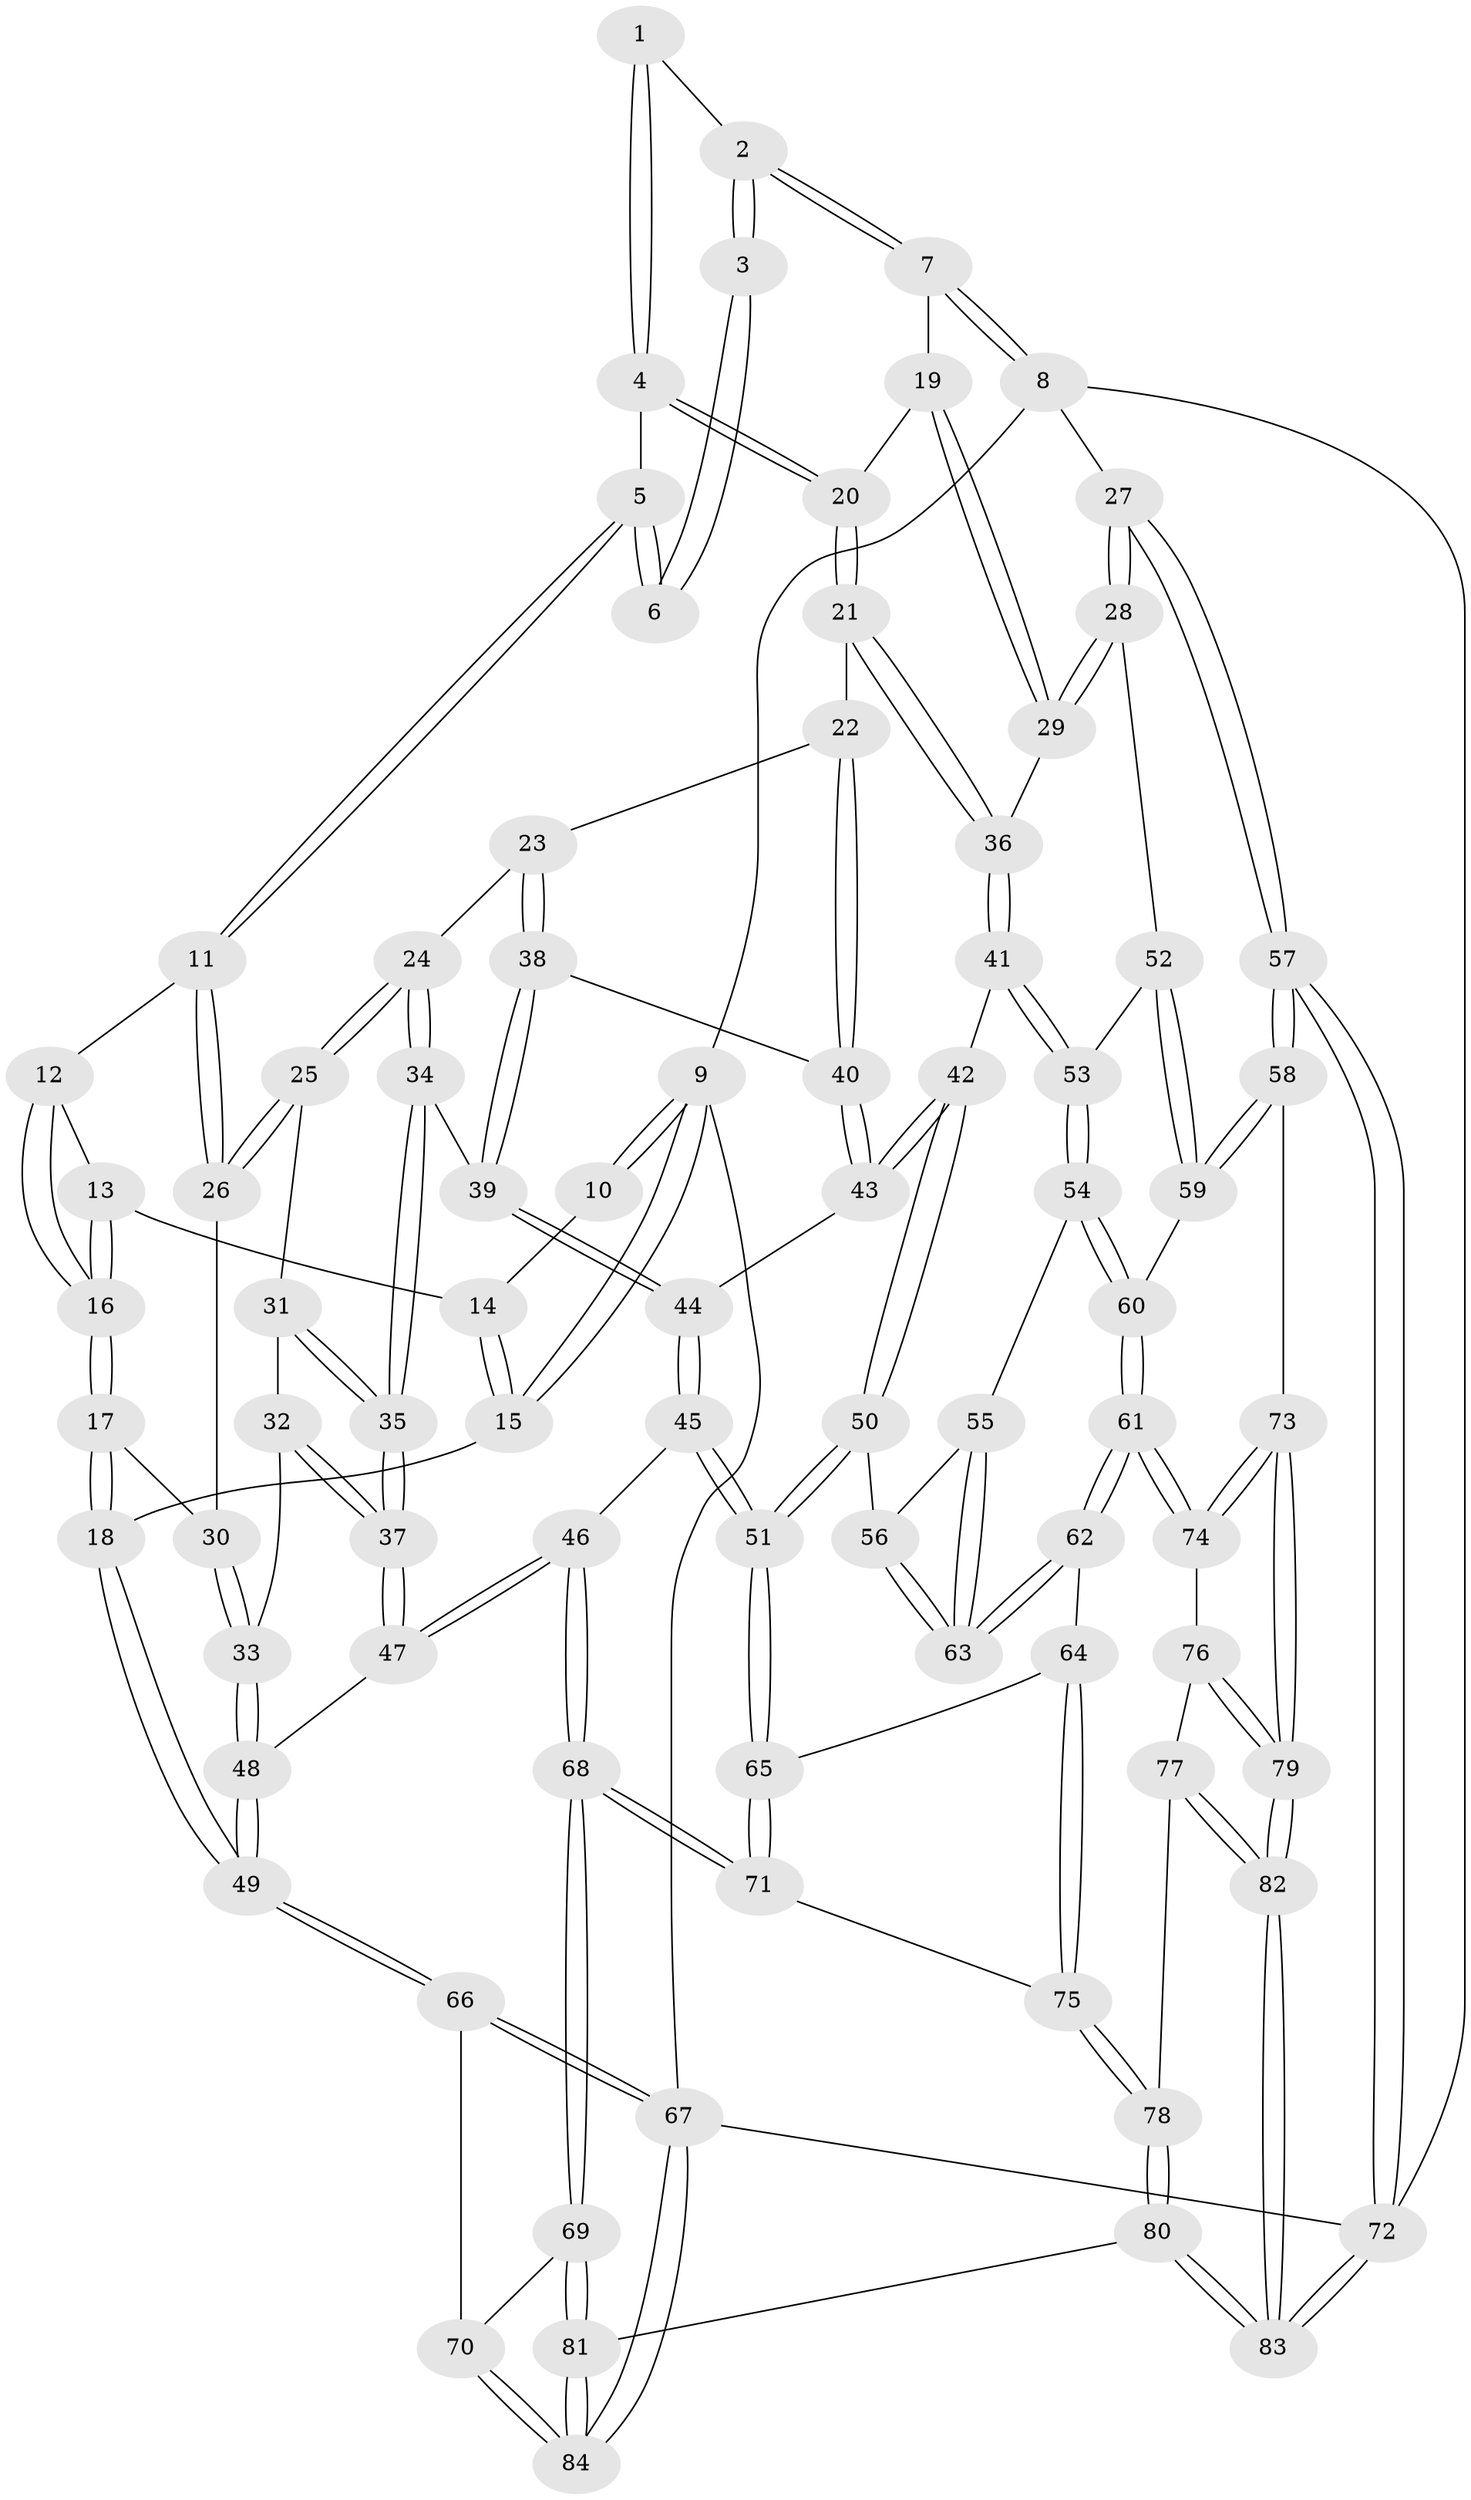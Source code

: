 // coarse degree distribution, {3: 0.40476190476190477, 4: 0.5, 2: 0.07142857142857142, 5: 0.023809523809523808}
// Generated by graph-tools (version 1.1) at 2025/45/03/06/25 01:45:11]
// undirected, 84 vertices, 207 edges
graph export_dot {
graph [start="1"]
  node [color=gray90,style=filled];
  1 [pos="+0.47993719607811336+0.03444785873165664"];
  2 [pos="+0.8233419912583787+0"];
  3 [pos="+0.3619997539749608+0"];
  4 [pos="+0.3659248505507754+0.12575413861652282"];
  5 [pos="+0.33344804066331274+0.11896273278902635"];
  6 [pos="+0.2718629800645561+0"];
  7 [pos="+0.9163190566407996+0"];
  8 [pos="+1+0"];
  9 [pos="+0+0"];
  10 [pos="+0.14061769525899784+0"];
  11 [pos="+0.2859784866085267+0.17297805734111013"];
  12 [pos="+0.19380570904935876+0.16334620118884716"];
  13 [pos="+0.09795404618474803+0.08752754364385378"];
  14 [pos="+0.08908137271958663+0.07656394993639785"];
  15 [pos="+0+0.20388014539142224"];
  16 [pos="+0.02867468532190455+0.27050722665850013"];
  17 [pos="+0+0.31908069527612176"];
  18 [pos="+0+0.4000079988104825"];
  19 [pos="+0.7965997366623284+0.0027969425785434403"];
  20 [pos="+0.5592221050252315+0.202057028360967"];
  21 [pos="+0.5585201646446469+0.21851013942719505"];
  22 [pos="+0.5512162929042865+0.23798886072037745"];
  23 [pos="+0.4377192068159479+0.3174481183095361"];
  24 [pos="+0.38656668864064136+0.3136683249149312"];
  25 [pos="+0.2851895506798437+0.20307313115536965"];
  26 [pos="+0.2848522345235578+0.19646186953435696"];
  27 [pos="+1+0.43981208803623995"];
  28 [pos="+0.9840348392926572+0.4483116096225935"];
  29 [pos="+0.8137705916356247+0.36301766299736576"];
  30 [pos="+0.1610548595084377+0.27059110074970705"];
  31 [pos="+0.2809059131050605+0.21802208926553093"];
  32 [pos="+0.2393906544866748+0.2921711565943285"];
  33 [pos="+0.1526961362234699+0.4007624289065467"];
  34 [pos="+0.35522927536503945+0.4101485065241499"];
  35 [pos="+0.3341505913759773+0.4229493427251924"];
  36 [pos="+0.7459018961939875+0.39716645411500856"];
  37 [pos="+0.3172516754073893+0.44475558803559123"];
  38 [pos="+0.44096725374750084+0.39765698204849587"];
  39 [pos="+0.43796367171803624+0.4038566753168292"];
  40 [pos="+0.5514652423658093+0.342900167462342"];
  41 [pos="+0.7041413180397568+0.4469316836889628"];
  42 [pos="+0.6387822054051422+0.4946505111454851"];
  43 [pos="+0.5765329382860073+0.42115658936954115"];
  44 [pos="+0.4611331353639644+0.4370347544299755"];
  45 [pos="+0.44777659184167784+0.5453919001825442"];
  46 [pos="+0.27043571950205786+0.5486795888269748"];
  47 [pos="+0.26145127613047+0.5390981503138591"];
  48 [pos="+0.0884272450470165+0.4878864070411418"];
  49 [pos="+0+0.4931204044939352"];
  50 [pos="+0.6294827016726697+0.5261160737121068"];
  51 [pos="+0.552832996356667+0.5962856997510299"];
  52 [pos="+0.8883068458303646+0.5490443295651669"];
  53 [pos="+0.8420014722302219+0.5711754987172886"];
  54 [pos="+0.8388929656093432+0.5744934716518073"];
  55 [pos="+0.7927588222256073+0.576598390696416"];
  56 [pos="+0.634534747368907+0.5301032389409966"];
  57 [pos="+1+0.7848270727771832"];
  58 [pos="+1+0.7906091701594539"];
  59 [pos="+0.9115764792458688+0.6578671135102039"];
  60 [pos="+0.8076377662753534+0.6791501470967849"];
  61 [pos="+0.7752541964171884+0.7259348651380138"];
  62 [pos="+0.7696779010196223+0.721112857977366"];
  63 [pos="+0.7261392275776865+0.6348806411949625"];
  64 [pos="+0.6111168161117727+0.68627787097948"];
  65 [pos="+0.5523236664886695+0.6027725264586808"];
  66 [pos="+0+0.7750582870182361"];
  67 [pos="+0+1"];
  68 [pos="+0.3244214817092982+0.8278595446840961"];
  69 [pos="+0.3228982564536145+0.8304161310037608"];
  70 [pos="+0.25153334643096104+0.832347267738238"];
  71 [pos="+0.41786322743721344+0.7900984217248689"];
  72 [pos="+1+1"];
  73 [pos="+1+0.8000439919148472"];
  74 [pos="+0.7831534212585433+0.7594188996953469"];
  75 [pos="+0.6126787999585935+0.8371037903955755"];
  76 [pos="+0.7791314883762888+0.7658098863376755"];
  77 [pos="+0.6479760170173813+0.8549772314643391"];
  78 [pos="+0.636764010212433+0.8579333371803086"];
  79 [pos="+0.8328657416205277+0.976121172088396"];
  80 [pos="+0.555194738697574+1"];
  81 [pos="+0.404370590921691+1"];
  82 [pos="+0.8312546317037587+0.9801583209790683"];
  83 [pos="+0.8153459083029537+1"];
  84 [pos="+0+1"];
  1 -- 2;
  1 -- 4;
  1 -- 4;
  2 -- 3;
  2 -- 3;
  2 -- 7;
  2 -- 7;
  3 -- 6;
  3 -- 6;
  4 -- 5;
  4 -- 20;
  4 -- 20;
  5 -- 6;
  5 -- 6;
  5 -- 11;
  5 -- 11;
  7 -- 8;
  7 -- 8;
  7 -- 19;
  8 -- 9;
  8 -- 27;
  8 -- 72;
  9 -- 10;
  9 -- 10;
  9 -- 15;
  9 -- 15;
  9 -- 67;
  10 -- 14;
  11 -- 12;
  11 -- 26;
  11 -- 26;
  12 -- 13;
  12 -- 16;
  12 -- 16;
  13 -- 14;
  13 -- 16;
  13 -- 16;
  14 -- 15;
  14 -- 15;
  15 -- 18;
  16 -- 17;
  16 -- 17;
  17 -- 18;
  17 -- 18;
  17 -- 30;
  18 -- 49;
  18 -- 49;
  19 -- 20;
  19 -- 29;
  19 -- 29;
  20 -- 21;
  20 -- 21;
  21 -- 22;
  21 -- 36;
  21 -- 36;
  22 -- 23;
  22 -- 40;
  22 -- 40;
  23 -- 24;
  23 -- 38;
  23 -- 38;
  24 -- 25;
  24 -- 25;
  24 -- 34;
  24 -- 34;
  25 -- 26;
  25 -- 26;
  25 -- 31;
  26 -- 30;
  27 -- 28;
  27 -- 28;
  27 -- 57;
  27 -- 57;
  28 -- 29;
  28 -- 29;
  28 -- 52;
  29 -- 36;
  30 -- 33;
  30 -- 33;
  31 -- 32;
  31 -- 35;
  31 -- 35;
  32 -- 33;
  32 -- 37;
  32 -- 37;
  33 -- 48;
  33 -- 48;
  34 -- 35;
  34 -- 35;
  34 -- 39;
  35 -- 37;
  35 -- 37;
  36 -- 41;
  36 -- 41;
  37 -- 47;
  37 -- 47;
  38 -- 39;
  38 -- 39;
  38 -- 40;
  39 -- 44;
  39 -- 44;
  40 -- 43;
  40 -- 43;
  41 -- 42;
  41 -- 53;
  41 -- 53;
  42 -- 43;
  42 -- 43;
  42 -- 50;
  42 -- 50;
  43 -- 44;
  44 -- 45;
  44 -- 45;
  45 -- 46;
  45 -- 51;
  45 -- 51;
  46 -- 47;
  46 -- 47;
  46 -- 68;
  46 -- 68;
  47 -- 48;
  48 -- 49;
  48 -- 49;
  49 -- 66;
  49 -- 66;
  50 -- 51;
  50 -- 51;
  50 -- 56;
  51 -- 65;
  51 -- 65;
  52 -- 53;
  52 -- 59;
  52 -- 59;
  53 -- 54;
  53 -- 54;
  54 -- 55;
  54 -- 60;
  54 -- 60;
  55 -- 56;
  55 -- 63;
  55 -- 63;
  56 -- 63;
  56 -- 63;
  57 -- 58;
  57 -- 58;
  57 -- 72;
  57 -- 72;
  58 -- 59;
  58 -- 59;
  58 -- 73;
  59 -- 60;
  60 -- 61;
  60 -- 61;
  61 -- 62;
  61 -- 62;
  61 -- 74;
  61 -- 74;
  62 -- 63;
  62 -- 63;
  62 -- 64;
  64 -- 65;
  64 -- 75;
  64 -- 75;
  65 -- 71;
  65 -- 71;
  66 -- 67;
  66 -- 67;
  66 -- 70;
  67 -- 84;
  67 -- 84;
  67 -- 72;
  68 -- 69;
  68 -- 69;
  68 -- 71;
  68 -- 71;
  69 -- 70;
  69 -- 81;
  69 -- 81;
  70 -- 84;
  70 -- 84;
  71 -- 75;
  72 -- 83;
  72 -- 83;
  73 -- 74;
  73 -- 74;
  73 -- 79;
  73 -- 79;
  74 -- 76;
  75 -- 78;
  75 -- 78;
  76 -- 77;
  76 -- 79;
  76 -- 79;
  77 -- 78;
  77 -- 82;
  77 -- 82;
  78 -- 80;
  78 -- 80;
  79 -- 82;
  79 -- 82;
  80 -- 81;
  80 -- 83;
  80 -- 83;
  81 -- 84;
  81 -- 84;
  82 -- 83;
  82 -- 83;
}
